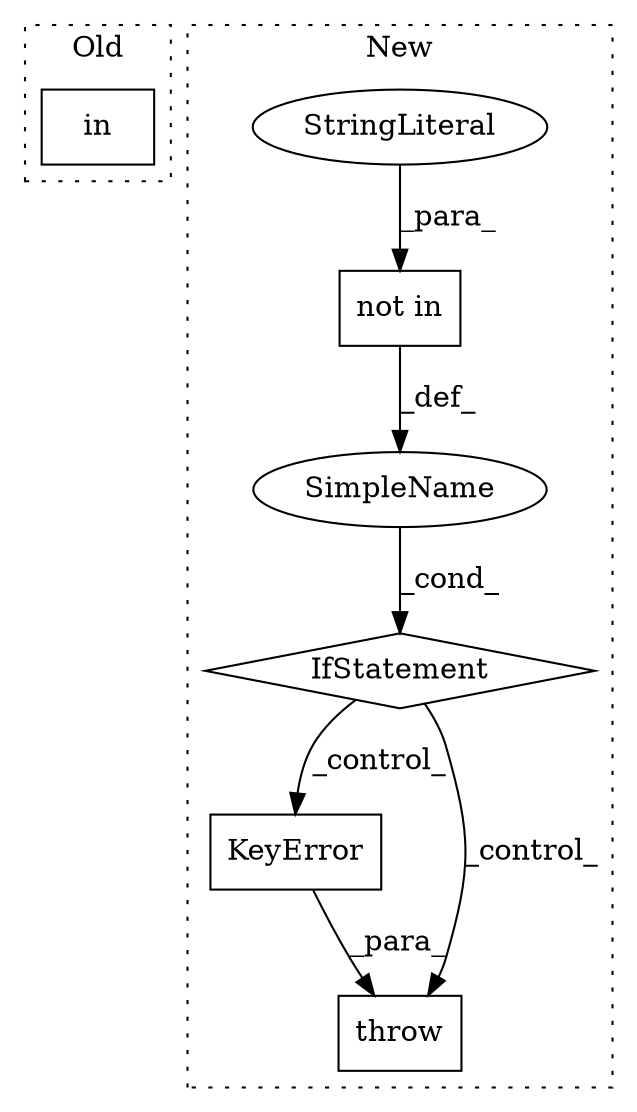 digraph G {
subgraph cluster0 {
1 [label="in" a="105" s="16949" l="33" shape="box"];
label = "Old";
style="dotted";
}
subgraph cluster1 {
2 [label="KeyError" a="32" s="16814,16849" l="9,1" shape="box"];
3 [label="throw" a="53" s="16808" l="6" shape="box"];
4 [label="IfStatement" a="25" s="16758,16796" l="10,2" shape="diamond"];
5 [label="SimpleName" a="42" s="" l="" shape="ellipse"];
6 [label="not in" a="108" s="16768" l="28" shape="box"];
7 [label="StringLiteral" a="45" s="16768" l="11" shape="ellipse"];
label = "New";
style="dotted";
}
2 -> 3 [label="_para_"];
4 -> 2 [label="_control_"];
4 -> 3 [label="_control_"];
5 -> 4 [label="_cond_"];
6 -> 5 [label="_def_"];
7 -> 6 [label="_para_"];
}